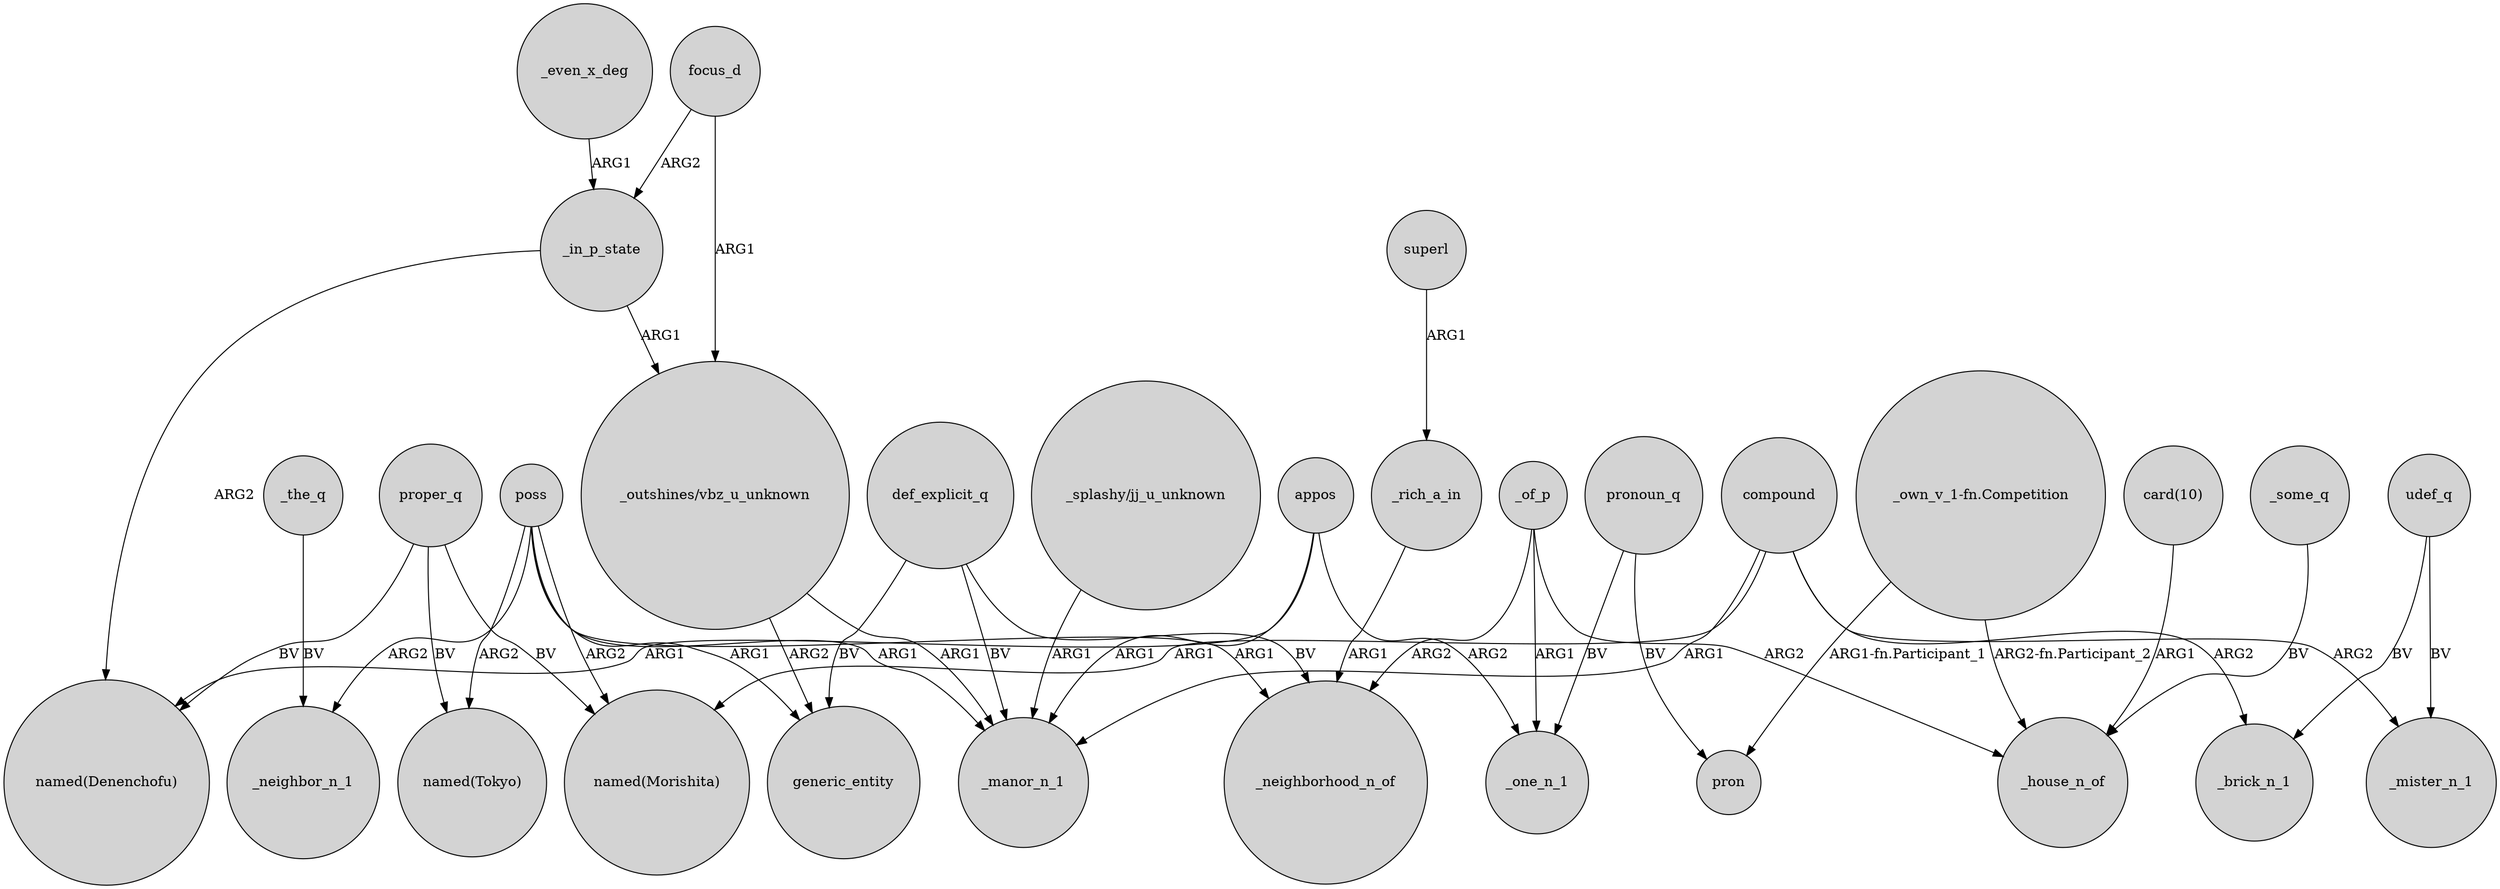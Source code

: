digraph {
	node [shape=circle style=filled]
	poss -> "named(Tokyo)" [label=ARG2]
	_some_q -> _house_n_of [label=BV]
	compound -> _mister_n_1 [label=ARG2]
	focus_d -> _in_p_state [label=ARG2]
	def_explicit_q -> generic_entity [label=BV]
	proper_q -> "named(Denenchofu)" [label=BV]
	poss -> _neighborhood_n_of [label=ARG1]
	poss -> "named(Morishita)" [label=ARG2]
	def_explicit_q -> _neighborhood_n_of [label=BV]
	"card(10)" -> _house_n_of [label=ARG1]
	focus_d -> "_outshines/vbz_u_unknown" [label=ARG1]
	udef_q -> _mister_n_1 [label=BV]
	_in_p_state -> "_outshines/vbz_u_unknown" [label=ARG1]
	_of_p -> _neighborhood_n_of [label=ARG2]
	_even_x_deg -> _in_p_state [label=ARG1]
	def_explicit_q -> _manor_n_1 [label=BV]
	appos -> _manor_n_1 [label=ARG1]
	poss -> generic_entity [label=ARG1]
	superl -> _rich_a_in [label=ARG1]
	appos -> "named(Denenchofu)" [label=ARG1]
	pronoun_q -> pron [label=BV]
	_of_p -> _house_n_of [label=ARG2]
	_of_p -> _one_n_1 [label=ARG1]
	pronoun_q -> _one_n_1 [label=BV]
	compound -> _manor_n_1 [label=ARG1]
	proper_q -> "named(Morishita)" [label=BV]
	"_own_v_1-fn.Competition" -> _house_n_of [label="ARG2-fn.Participant_2"]
	_rich_a_in -> _neighborhood_n_of [label=ARG1]
	"_outshines/vbz_u_unknown" -> _manor_n_1 [label=ARG1]
	proper_q -> "named(Tokyo)" [label=BV]
	"_outshines/vbz_u_unknown" -> generic_entity [label=ARG2]
	_in_p_state -> "named(Denenchofu)" [label=ARG2]
	"_own_v_1-fn.Competition" -> pron [label="ARG1-fn.Participant_1"]
	appos -> _one_n_1 [label=ARG2]
	compound -> "named(Morishita)" [label=ARG1]
	"_splashy/jj_u_unknown" -> _manor_n_1 [label=ARG1]
	udef_q -> _brick_n_1 [label=BV]
	compound -> _brick_n_1 [label=ARG2]
	poss -> _neighbor_n_1 [label=ARG2]
	poss -> _manor_n_1 [label=ARG1]
	_the_q -> _neighbor_n_1 [label=BV]
}
